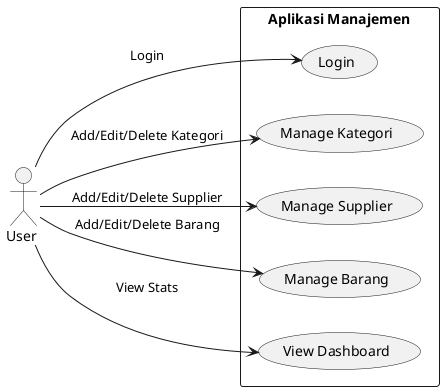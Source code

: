 @startuml usecase
left to right direction

actor "User " as User

rectangle "Aplikasi Manajemen" {
    usecase "Login" as UC1
    usecase "Manage Kategori" as UC2
    usecase "Manage Supplier" as UC3
    usecase "Manage Barang" as UC4
    usecase "View Dashboard" as UC5
}

User  --> UC1 : "Login"
User  --> UC2 : "Add/Edit/Delete Kategori"
User  --> UC3 : "Add/Edit/Delete Supplier"
User  --> UC4 : "Add/Edit/Delete Barang"
User  --> UC5 : "View Stats"

@enduml